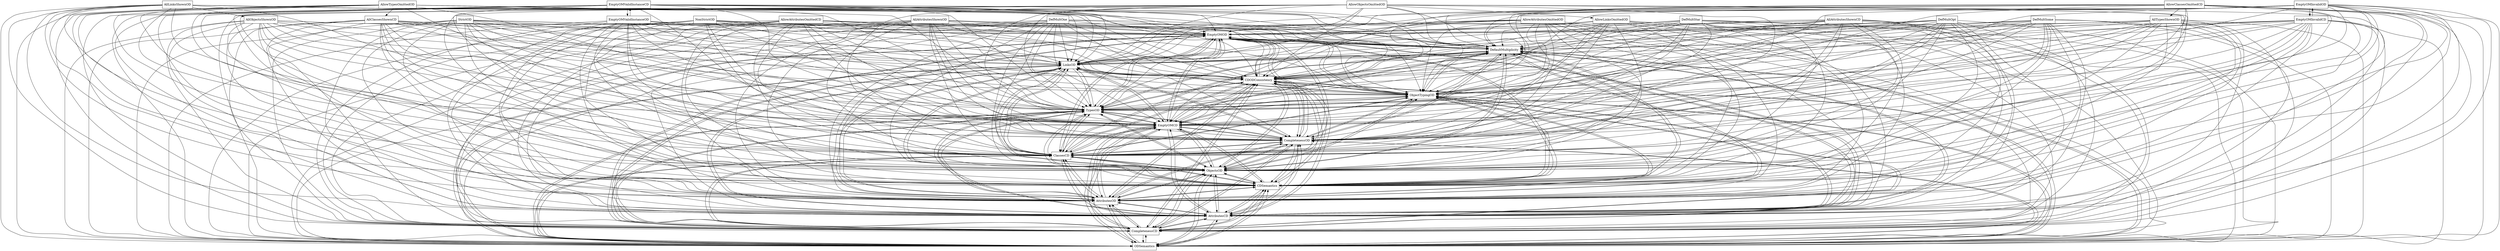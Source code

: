 digraph{
graph [rankdir=TB];
node [shape=box];
edge [arrowhead=normal];
0[label="EmptyOMOD",]
1[label="DefaultMultiplicity",]
2[label="AllowAttributesOmittedOD",]
3[label="ODSemantics",]
4[label="AllowObjectsOmittedOD",]
5[label="AllLinksShownOD",]
6[label="DefMultOne",]
7[label="AllObjectsShownOD",]
8[label="DefMultOpt",]
9[label="AllowLinksOmittedOD",]
10[label="CompletenessCD",]
11[label="StrictOD",]
12[label="NonStrictOD",]
13[label="AttributesCD",]
14[label="AllowTypesOmittedOD",]
15[label="EmptyOMInvalidOD",]
16[label="AllClassesShownCD",]
17[label="DefMultStar",]
18[label="AttributesOD",]
19[label="AllTypesShownOD",]
20[label="AllAttributesShownCD",]
21[label="CDSemantics",]
22[label="ObjectsOD",]
23[label="ClassesCD",]
24[label="EmptyOMInvalidCD",]
25[label="AllowAttributesOmittedCD",]
26[label="CompletenessOD",]
27[label="AllAttributesShownOD",]
28[label="DefMultSome",]
29[label="AllowClassesOmittedCD",]
30[label="EmptyOMValidInstanceCD",]
31[label="EmptyOMCD",]
32[label="TypesOD",]
33[label="ObjectTypingOD",]
34[label="CDODConsistency",]
35[label="LinksOD",]
36[label="EmptyOMValidInstanceOD",]
0->1[label="",]
0->3[label="",]
0->10[label="",]
0->13[label="",]
0->18[label="",]
0->21[label="",]
0->22[label="",]
0->23[label="",]
0->26[label="",]
0->31[label="",]
0->32[label="",]
0->33[label="",]
0->34[label="",]
0->35[label="",]
1->0[label="",]
1->3[label="",]
1->10[label="",]
1->13[label="",]
1->18[label="",]
1->21[label="",]
1->22[label="",]
1->23[label="",]
1->26[label="",]
1->31[label="",]
1->32[label="",]
1->33[label="",]
1->34[label="",]
1->35[label="",]
2->0[label="",]
2->1[label="",]
2->3[label="",]
2->10[label="",]
2->13[label="",]
2->18[label="",]
2->21[label="",]
2->22[label="",]
2->23[label="",]
2->26[label="",]
2->31[label="",]
2->32[label="",]
2->33[label="",]
2->34[label="",]
2->35[label="",]
3->0[label="",]
3->1[label="",]
3->10[label="",]
3->13[label="",]
3->18[label="",]
3->21[label="",]
3->22[label="",]
3->23[label="",]
3->26[label="",]
3->31[label="",]
3->32[label="",]
3->33[label="",]
3->34[label="",]
3->35[label="",]
4->0[label="",]
4->1[label="",]
4->3[label="",]
4->9[label="",]
4->10[label="",]
4->13[label="",]
4->18[label="",]
4->21[label="",]
4->22[label="",]
4->23[label="",]
4->26[label="",]
4->31[label="",]
4->32[label="",]
4->33[label="",]
4->34[label="",]
4->35[label="",]
5->0[label="",]
5->1[label="",]
5->3[label="",]
5->7[label="",]
5->10[label="",]
5->13[label="",]
5->18[label="",]
5->21[label="",]
5->22[label="",]
5->23[label="",]
5->26[label="",]
5->31[label="",]
5->32[label="",]
5->33[label="",]
5->34[label="",]
5->35[label="",]
6->0[label="",]
6->1[label="",]
6->3[label="",]
6->10[label="",]
6->13[label="",]
6->18[label="",]
6->21[label="",]
6->22[label="",]
6->23[label="",]
6->26[label="",]
6->31[label="",]
6->32[label="",]
6->33[label="",]
6->34[label="",]
6->35[label="",]
7->0[label="",]
7->1[label="",]
7->3[label="",]
7->10[label="",]
7->13[label="",]
7->18[label="",]
7->21[label="",]
7->22[label="",]
7->23[label="",]
7->26[label="",]
7->31[label="",]
7->32[label="",]
7->33[label="",]
7->34[label="",]
7->35[label="",]
8->0[label="",]
8->1[label="",]
8->3[label="",]
8->10[label="",]
8->13[label="",]
8->18[label="",]
8->21[label="",]
8->22[label="",]
8->23[label="",]
8->26[label="",]
8->31[label="",]
8->32[label="",]
8->33[label="",]
8->34[label="",]
8->35[label="",]
9->0[label="",]
9->1[label="",]
9->3[label="",]
9->10[label="",]
9->13[label="",]
9->18[label="",]
9->21[label="",]
9->22[label="",]
9->23[label="",]
9->26[label="",]
9->31[label="",]
9->32[label="",]
9->33[label="",]
9->34[label="",]
9->35[label="",]
10->0[label="",]
10->1[label="",]
10->3[label="",]
10->13[label="",]
10->18[label="",]
10->21[label="",]
10->22[label="",]
10->23[label="",]
10->26[label="",]
10->31[label="",]
10->32[label="",]
10->33[label="",]
10->34[label="",]
10->35[label="",]
11->0[label="",]
11->1[label="",]
11->3[label="",]
11->10[label="",]
11->13[label="",]
11->18[label="",]
11->21[label="",]
11->22[label="",]
11->23[label="",]
11->26[label="",]
11->31[label="",]
11->32[label="",]
11->33[label="",]
11->34[label="",]
11->35[label="",]
12->0[label="",]
12->1[label="",]
12->3[label="",]
12->10[label="",]
12->13[label="",]
12->18[label="",]
12->21[label="",]
12->22[label="",]
12->23[label="",]
12->26[label="",]
12->31[label="",]
12->32[label="",]
12->33[label="",]
12->34[label="",]
12->35[label="",]
13->0[label="",]
13->1[label="",]
13->3[label="",]
13->10[label="",]
13->18[label="",]
13->21[label="",]
13->22[label="",]
13->23[label="",]
13->26[label="",]
13->31[label="",]
13->32[label="",]
13->33[label="",]
13->34[label="",]
13->35[label="",]
14->0[label="",]
14->1[label="",]
14->3[label="",]
14->10[label="",]
14->13[label="",]
14->16[label="",]
14->18[label="",]
14->21[label="",]
14->22[label="",]
14->23[label="",]
14->26[label="",]
14->31[label="",]
14->32[label="",]
14->33[label="",]
14->34[label="",]
14->35[label="",]
15->0[label="",]
15->1[label="",]
15->3[label="",]
15->10[label="",]
15->13[label="",]
15->18[label="",]
15->21[label="",]
15->22[label="",]
15->23[label="",]
15->24[label="",]
15->26[label="",]
15->31[label="",]
15->32[label="",]
15->33[label="",]
15->34[label="",]
15->35[label="",]
16->0[label="",]
16->1[label="",]
16->3[label="",]
16->10[label="",]
16->13[label="",]
16->18[label="",]
16->21[label="",]
16->22[label="",]
16->23[label="",]
16->26[label="",]
16->31[label="",]
16->32[label="",]
16->33[label="",]
16->34[label="",]
16->35[label="",]
17->0[label="",]
17->1[label="",]
17->3[label="",]
17->10[label="",]
17->13[label="",]
17->18[label="",]
17->21[label="",]
17->22[label="",]
17->23[label="",]
17->26[label="",]
17->31[label="",]
17->32[label="",]
17->33[label="",]
17->34[label="",]
17->35[label="",]
18->0[label="",]
18->1[label="",]
18->3[label="",]
18->10[label="",]
18->13[label="",]
18->21[label="",]
18->22[label="",]
18->23[label="",]
18->26[label="",]
18->31[label="",]
18->32[label="",]
18->33[label="",]
18->34[label="",]
18->35[label="",]
19->0[label="",]
19->1[label="",]
19->3[label="",]
19->10[label="",]
19->13[label="",]
19->18[label="",]
19->21[label="",]
19->22[label="",]
19->23[label="",]
19->26[label="",]
19->31[label="",]
19->32[label="",]
19->33[label="",]
19->34[label="",]
19->35[label="",]
20->0[label="",]
20->1[label="",]
20->3[label="",]
20->10[label="",]
20->13[label="",]
20->18[label="",]
20->21[label="",]
20->22[label="",]
20->23[label="",]
20->26[label="",]
20->31[label="",]
20->32[label="",]
20->33[label="",]
20->34[label="",]
20->35[label="",]
21->0[label="",]
21->1[label="",]
21->3[label="",]
21->10[label="",]
21->13[label="",]
21->18[label="",]
21->22[label="",]
21->23[label="",]
21->26[label="",]
21->31[label="",]
21->32[label="",]
21->33[label="",]
21->34[label="",]
21->35[label="",]
22->0[label="",]
22->1[label="",]
22->3[label="",]
22->10[label="",]
22->13[label="",]
22->18[label="",]
22->21[label="",]
22->23[label="",]
22->26[label="",]
22->31[label="",]
22->32[label="",]
22->33[label="",]
22->34[label="",]
22->35[label="",]
23->0[label="",]
23->1[label="",]
23->3[label="",]
23->10[label="",]
23->13[label="",]
23->18[label="",]
23->21[label="",]
23->22[label="",]
23->26[label="",]
23->31[label="",]
23->32[label="",]
23->33[label="",]
23->34[label="",]
23->35[label="",]
24->0[label="",]
24->1[label="",]
24->3[label="",]
24->10[label="",]
24->13[label="",]
24->15[label="",]
24->18[label="",]
24->21[label="",]
24->22[label="",]
24->23[label="",]
24->26[label="",]
24->31[label="",]
24->32[label="",]
24->33[label="",]
24->34[label="",]
24->35[label="",]
25->0[label="",]
25->1[label="",]
25->3[label="",]
25->10[label="",]
25->13[label="",]
25->18[label="",]
25->21[label="",]
25->22[label="",]
25->23[label="",]
25->26[label="",]
25->31[label="",]
25->32[label="",]
25->33[label="",]
25->34[label="",]
25->35[label="",]
26->0[label="",]
26->1[label="",]
26->3[label="",]
26->10[label="",]
26->13[label="",]
26->18[label="",]
26->21[label="",]
26->22[label="",]
26->23[label="",]
26->31[label="",]
26->32[label="",]
26->33[label="",]
26->34[label="",]
26->35[label="",]
27->0[label="",]
27->1[label="",]
27->3[label="",]
27->10[label="",]
27->13[label="",]
27->18[label="",]
27->21[label="",]
27->22[label="",]
27->23[label="",]
27->26[label="",]
27->31[label="",]
27->32[label="",]
27->33[label="",]
27->34[label="",]
27->35[label="",]
28->0[label="",]
28->1[label="",]
28->3[label="",]
28->10[label="",]
28->13[label="",]
28->18[label="",]
28->21[label="",]
28->22[label="",]
28->23[label="",]
28->26[label="",]
28->31[label="",]
28->32[label="",]
28->33[label="",]
28->34[label="",]
28->35[label="",]
29->0[label="",]
29->1[label="",]
29->3[label="",]
29->10[label="",]
29->13[label="",]
29->18[label="",]
29->19[label="",]
29->21[label="",]
29->22[label="",]
29->23[label="",]
29->26[label="",]
29->31[label="",]
29->32[label="",]
29->33[label="",]
29->34[label="",]
29->35[label="",]
30->0[label="",]
30->1[label="",]
30->3[label="",]
30->10[label="",]
30->13[label="",]
30->18[label="",]
30->21[label="",]
30->22[label="",]
30->23[label="",]
30->26[label="",]
30->31[label="",]
30->32[label="",]
30->33[label="",]
30->34[label="",]
30->35[label="",]
30->36[label="",]
31->0[label="",]
31->1[label="",]
31->3[label="",]
31->10[label="",]
31->13[label="",]
31->18[label="",]
31->21[label="",]
31->22[label="",]
31->23[label="",]
31->26[label="",]
31->32[label="",]
31->33[label="",]
31->34[label="",]
31->35[label="",]
32->0[label="",]
32->1[label="",]
32->3[label="",]
32->10[label="",]
32->13[label="",]
32->18[label="",]
32->21[label="",]
32->22[label="",]
32->23[label="",]
32->26[label="",]
32->31[label="",]
32->33[label="",]
32->34[label="",]
32->35[label="",]
33->0[label="",]
33->1[label="",]
33->3[label="",]
33->10[label="",]
33->13[label="",]
33->18[label="",]
33->21[label="",]
33->22[label="",]
33->23[label="",]
33->26[label="",]
33->31[label="",]
33->32[label="",]
33->34[label="",]
33->35[label="",]
34->0[label="",]
34->1[label="",]
34->3[label="",]
34->10[label="",]
34->13[label="",]
34->18[label="",]
34->21[label="",]
34->22[label="",]
34->23[label="",]
34->26[label="",]
34->31[label="",]
34->32[label="",]
34->33[label="",]
34->35[label="",]
35->0[label="",]
35->1[label="",]
35->3[label="",]
35->10[label="",]
35->13[label="",]
35->18[label="",]
35->21[label="",]
35->22[label="",]
35->23[label="",]
35->26[label="",]
35->31[label="",]
35->32[label="",]
35->33[label="",]
35->34[label="",]
36->0[label="",]
36->1[label="",]
36->3[label="",]
36->10[label="",]
36->13[label="",]
36->18[label="",]
36->21[label="",]
36->22[label="",]
36->23[label="",]
36->26[label="",]
36->30[label="",]
36->31[label="",]
36->32[label="",]
36->33[label="",]
36->34[label="",]
36->35[label="",]
}
